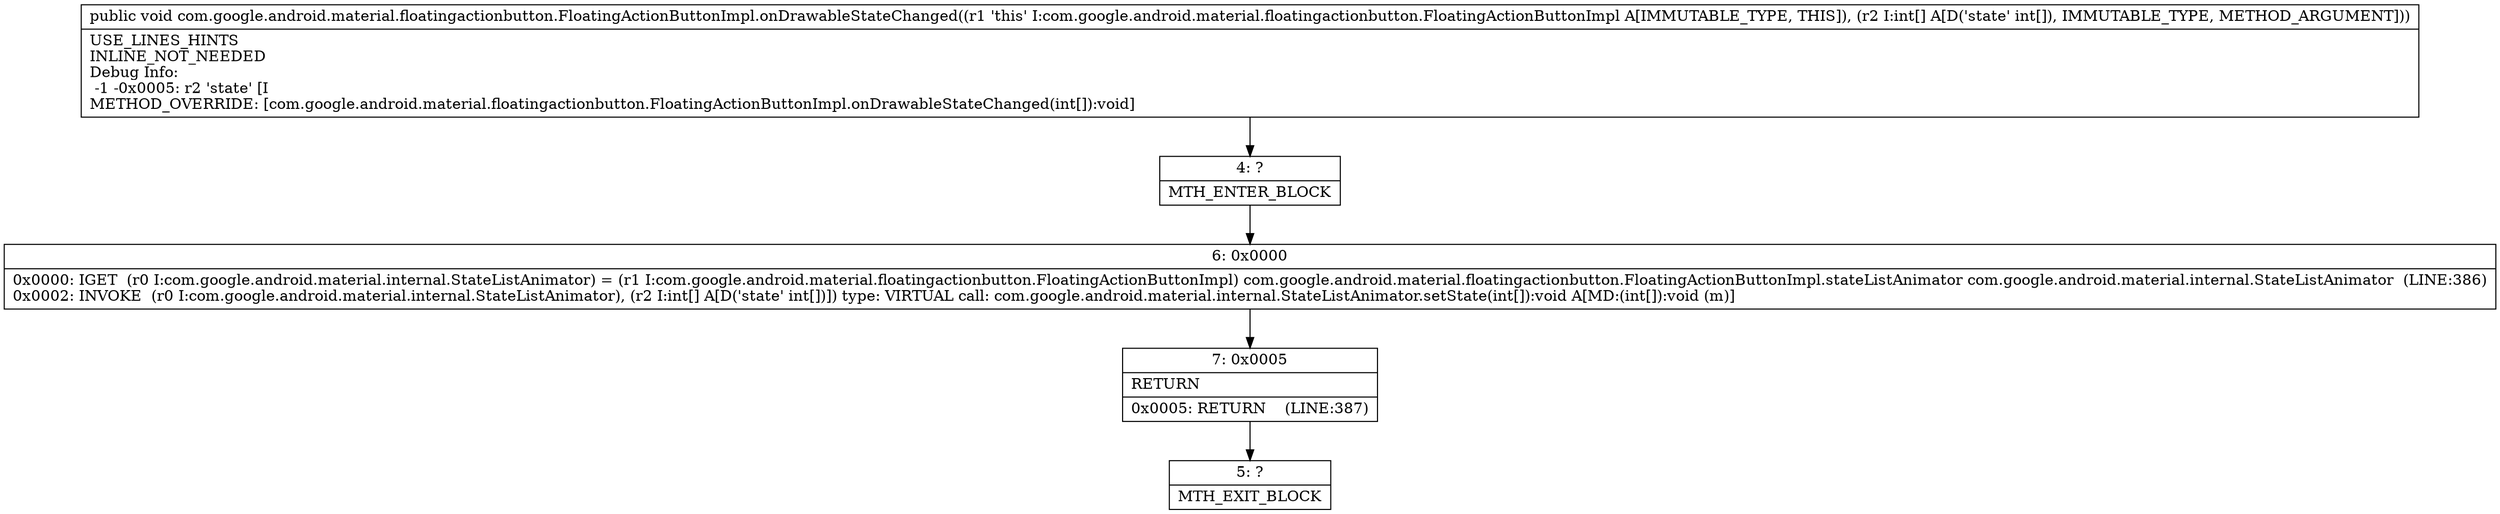 digraph "CFG forcom.google.android.material.floatingactionbutton.FloatingActionButtonImpl.onDrawableStateChanged([I)V" {
Node_4 [shape=record,label="{4\:\ ?|MTH_ENTER_BLOCK\l}"];
Node_6 [shape=record,label="{6\:\ 0x0000|0x0000: IGET  (r0 I:com.google.android.material.internal.StateListAnimator) = (r1 I:com.google.android.material.floatingactionbutton.FloatingActionButtonImpl) com.google.android.material.floatingactionbutton.FloatingActionButtonImpl.stateListAnimator com.google.android.material.internal.StateListAnimator  (LINE:386)\l0x0002: INVOKE  (r0 I:com.google.android.material.internal.StateListAnimator), (r2 I:int[] A[D('state' int[])]) type: VIRTUAL call: com.google.android.material.internal.StateListAnimator.setState(int[]):void A[MD:(int[]):void (m)]\l}"];
Node_7 [shape=record,label="{7\:\ 0x0005|RETURN\l|0x0005: RETURN    (LINE:387)\l}"];
Node_5 [shape=record,label="{5\:\ ?|MTH_EXIT_BLOCK\l}"];
MethodNode[shape=record,label="{public void com.google.android.material.floatingactionbutton.FloatingActionButtonImpl.onDrawableStateChanged((r1 'this' I:com.google.android.material.floatingactionbutton.FloatingActionButtonImpl A[IMMUTABLE_TYPE, THIS]), (r2 I:int[] A[D('state' int[]), IMMUTABLE_TYPE, METHOD_ARGUMENT]))  | USE_LINES_HINTS\lINLINE_NOT_NEEDED\lDebug Info:\l  \-1 \-0x0005: r2 'state' [I\lMETHOD_OVERRIDE: [com.google.android.material.floatingactionbutton.FloatingActionButtonImpl.onDrawableStateChanged(int[]):void]\l}"];
MethodNode -> Node_4;Node_4 -> Node_6;
Node_6 -> Node_7;
Node_7 -> Node_5;
}

